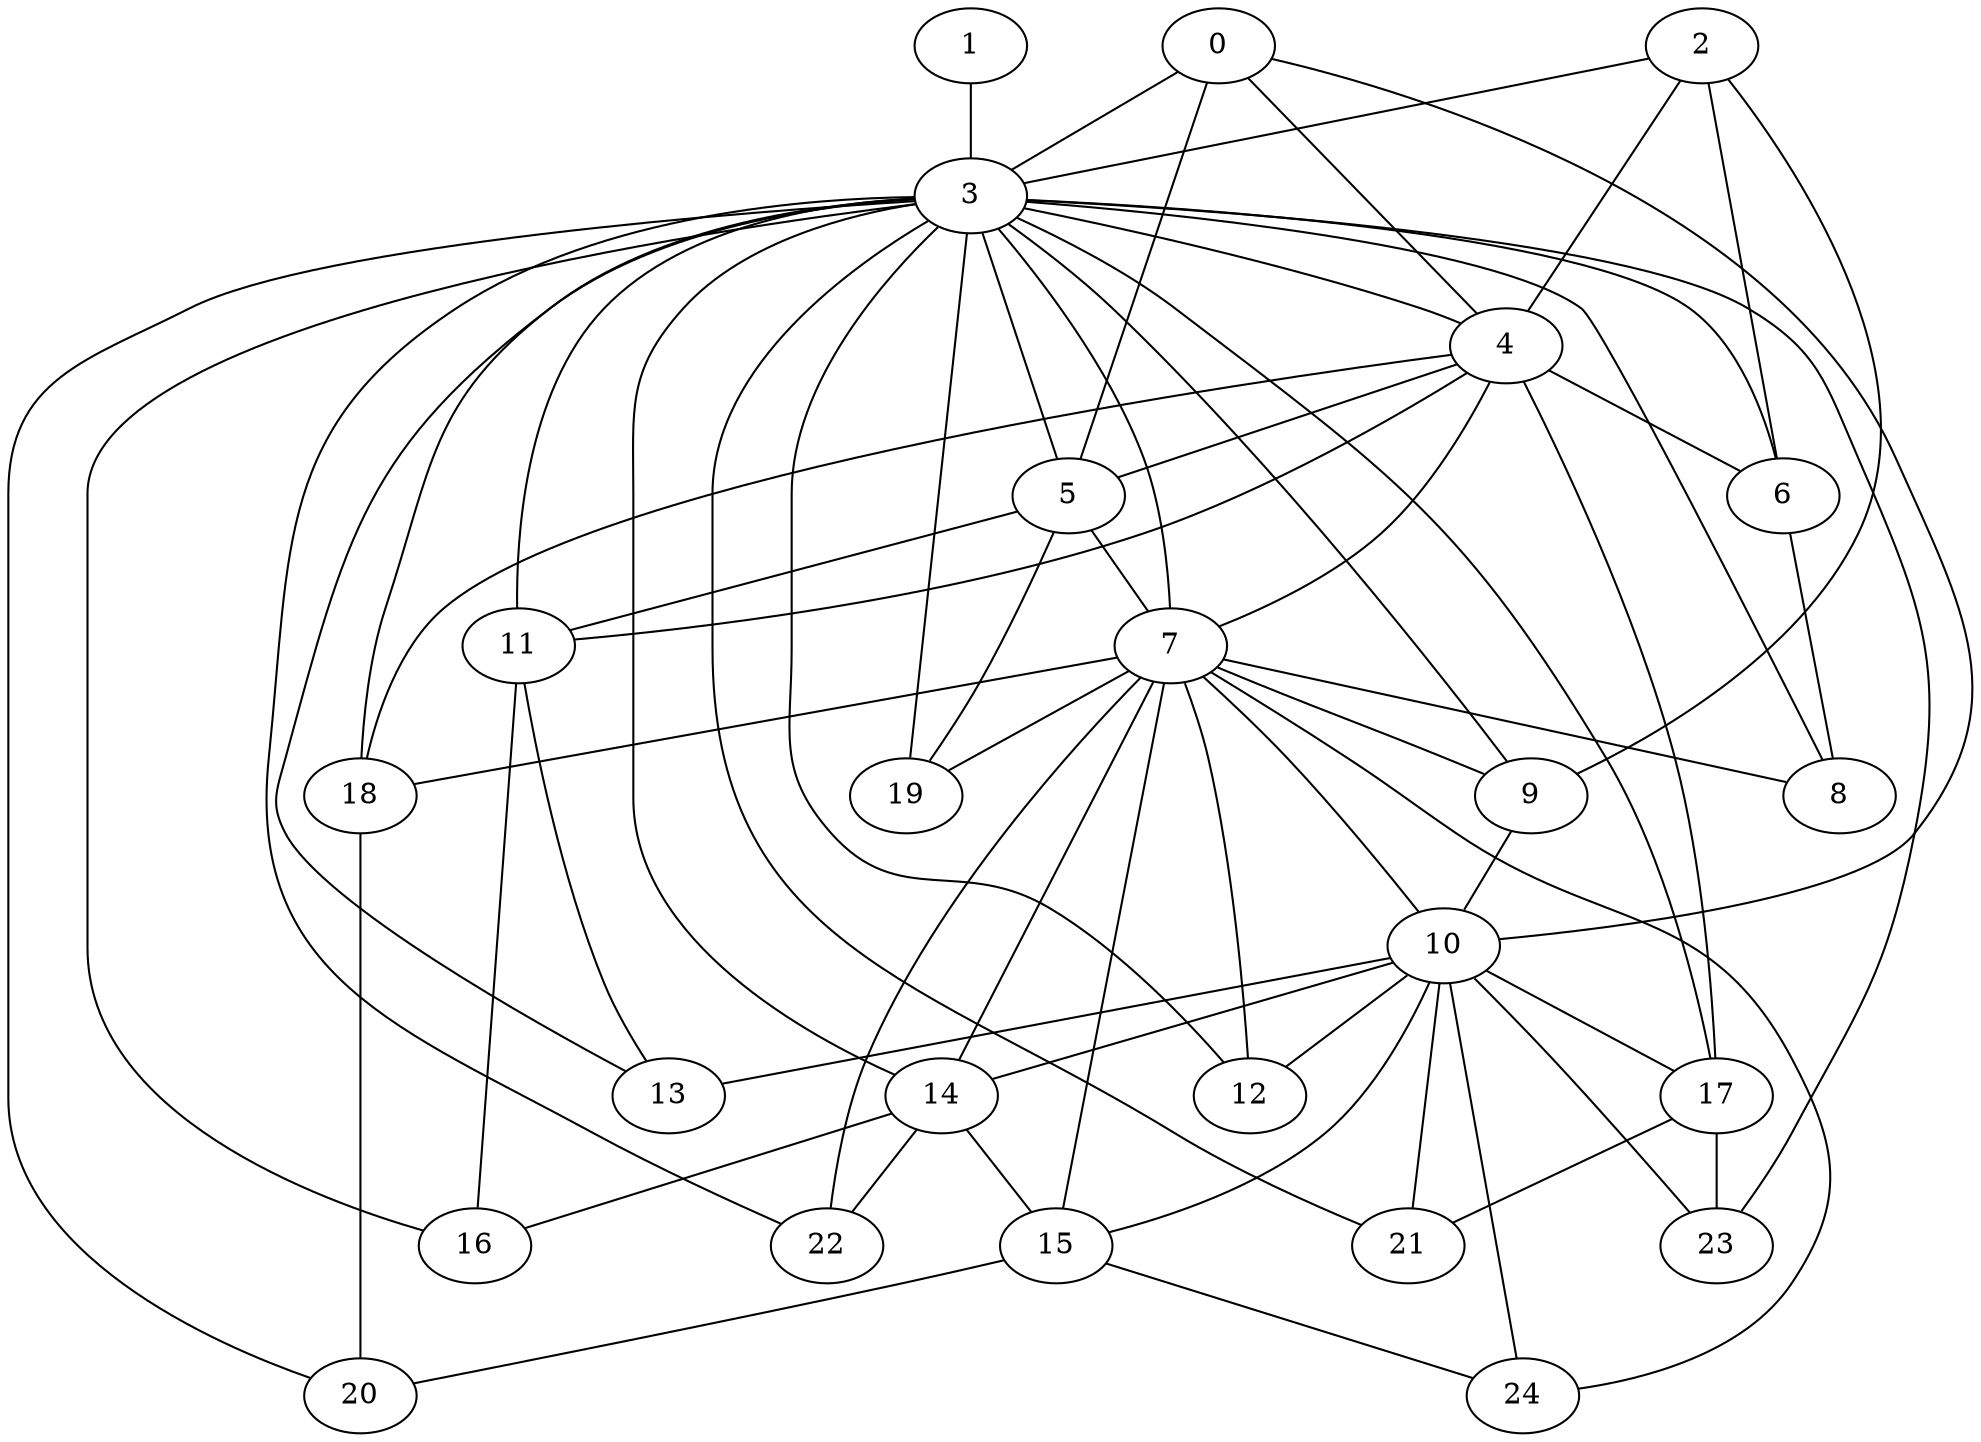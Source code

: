 strict graph "barabasi_albert_graph(25,3)" {
0;
1;
2;
3;
4;
5;
6;
7;
8;
9;
10;
11;
12;
13;
14;
15;
16;
17;
18;
19;
20;
21;
22;
23;
24;
0 -- 10  [is_available=True, prob="1.0"];
0 -- 3  [is_available=True, prob="0.399929668208"];
0 -- 4  [is_available=True, prob="0.193970561544"];
0 -- 5  [is_available=True, prob="0.0537415492353"];
1 -- 3  [is_available=True, prob="0.643191696521"];
2 -- 9  [is_available=True, prob="0.628326659603"];
2 -- 3  [is_available=True, prob="1.0"];
2 -- 4  [is_available=True, prob="1.0"];
2 -- 6  [is_available=True, prob="0.366460047059"];
3 -- 4  [is_available=True, prob="0.0879229898281"];
3 -- 5  [is_available=True, prob="0.0501270721997"];
3 -- 6  [is_available=True, prob="0.688195739839"];
3 -- 7  [is_available=True, prob="1.0"];
3 -- 8  [is_available=True, prob="0.278987111611"];
3 -- 9  [is_available=True, prob="0.820367883636"];
3 -- 11  [is_available=True, prob="1.0"];
3 -- 12  [is_available=True, prob="1.0"];
3 -- 13  [is_available=True, prob="1.0"];
3 -- 14  [is_available=True, prob="1.0"];
3 -- 16  [is_available=True, prob="1.0"];
3 -- 17  [is_available=True, prob="0.446104331605"];
3 -- 18  [is_available=True, prob="0.178825826907"];
3 -- 19  [is_available=True, prob="1.0"];
3 -- 20  [is_available=True, prob="0.396190459675"];
3 -- 21  [is_available=True, prob="0.630641635569"];
3 -- 22  [is_available=True, prob="0.821818153053"];
3 -- 23  [is_available=True, prob="1.0"];
4 -- 5  [is_available=True, prob="1.0"];
4 -- 6  [is_available=True, prob="1.0"];
4 -- 7  [is_available=True, prob="0.376542064199"];
4 -- 11  [is_available=True, prob="0.169237588664"];
4 -- 17  [is_available=True, prob="0.598592842236"];
4 -- 18  [is_available=True, prob="0.204726410789"];
5 -- 7  [is_available=True, prob="0.890952571608"];
5 -- 11  [is_available=True, prob="0.0642948207677"];
5 -- 19  [is_available=True, prob="0.420609106083"];
6 -- 8  [is_available=True, prob="1.0"];
7 -- 8  [is_available=True, prob="0.8385812904"];
7 -- 9  [is_available=True, prob="0.827255007012"];
7 -- 10  [is_available=True, prob="0.530266413422"];
7 -- 12  [is_available=True, prob="0.506582211077"];
7 -- 14  [is_available=True, prob="1.0"];
7 -- 15  [is_available=True, prob="0.239371809644"];
7 -- 18  [is_available=True, prob="0.164654443686"];
7 -- 19  [is_available=True, prob="0.549675950688"];
7 -- 22  [is_available=True, prob="1.0"];
7 -- 24  [is_available=True, prob="0.779299521697"];
9 -- 10  [is_available=True, prob="1.0"];
10 -- 12  [is_available=True, prob="1.0"];
10 -- 13  [is_available=True, prob="0.0374681410322"];
10 -- 14  [is_available=True, prob="0.450900428991"];
10 -- 15  [is_available=True, prob="1.0"];
10 -- 17  [is_available=True, prob="1.0"];
10 -- 21  [is_available=True, prob="1.0"];
10 -- 23  [is_available=True, prob="0.543796464717"];
10 -- 24  [is_available=True, prob="0.0510647433192"];
11 -- 16  [is_available=True, prob="0.632037928892"];
11 -- 13  [is_available=True, prob="0.801811872688"];
14 -- 15  [is_available=True, prob="0.237779414474"];
14 -- 16  [is_available=True, prob="0.427877828553"];
14 -- 22  [is_available=True, prob="0.251635487963"];
15 -- 24  [is_available=True, prob="1.0"];
15 -- 20  [is_available=True, prob="0.646915767209"];
17 -- 21  [is_available=True, prob="0.580016881625"];
17 -- 23  [is_available=True, prob="0.705274820462"];
18 -- 20  [is_available=True, prob="0.052550267232"];
}
